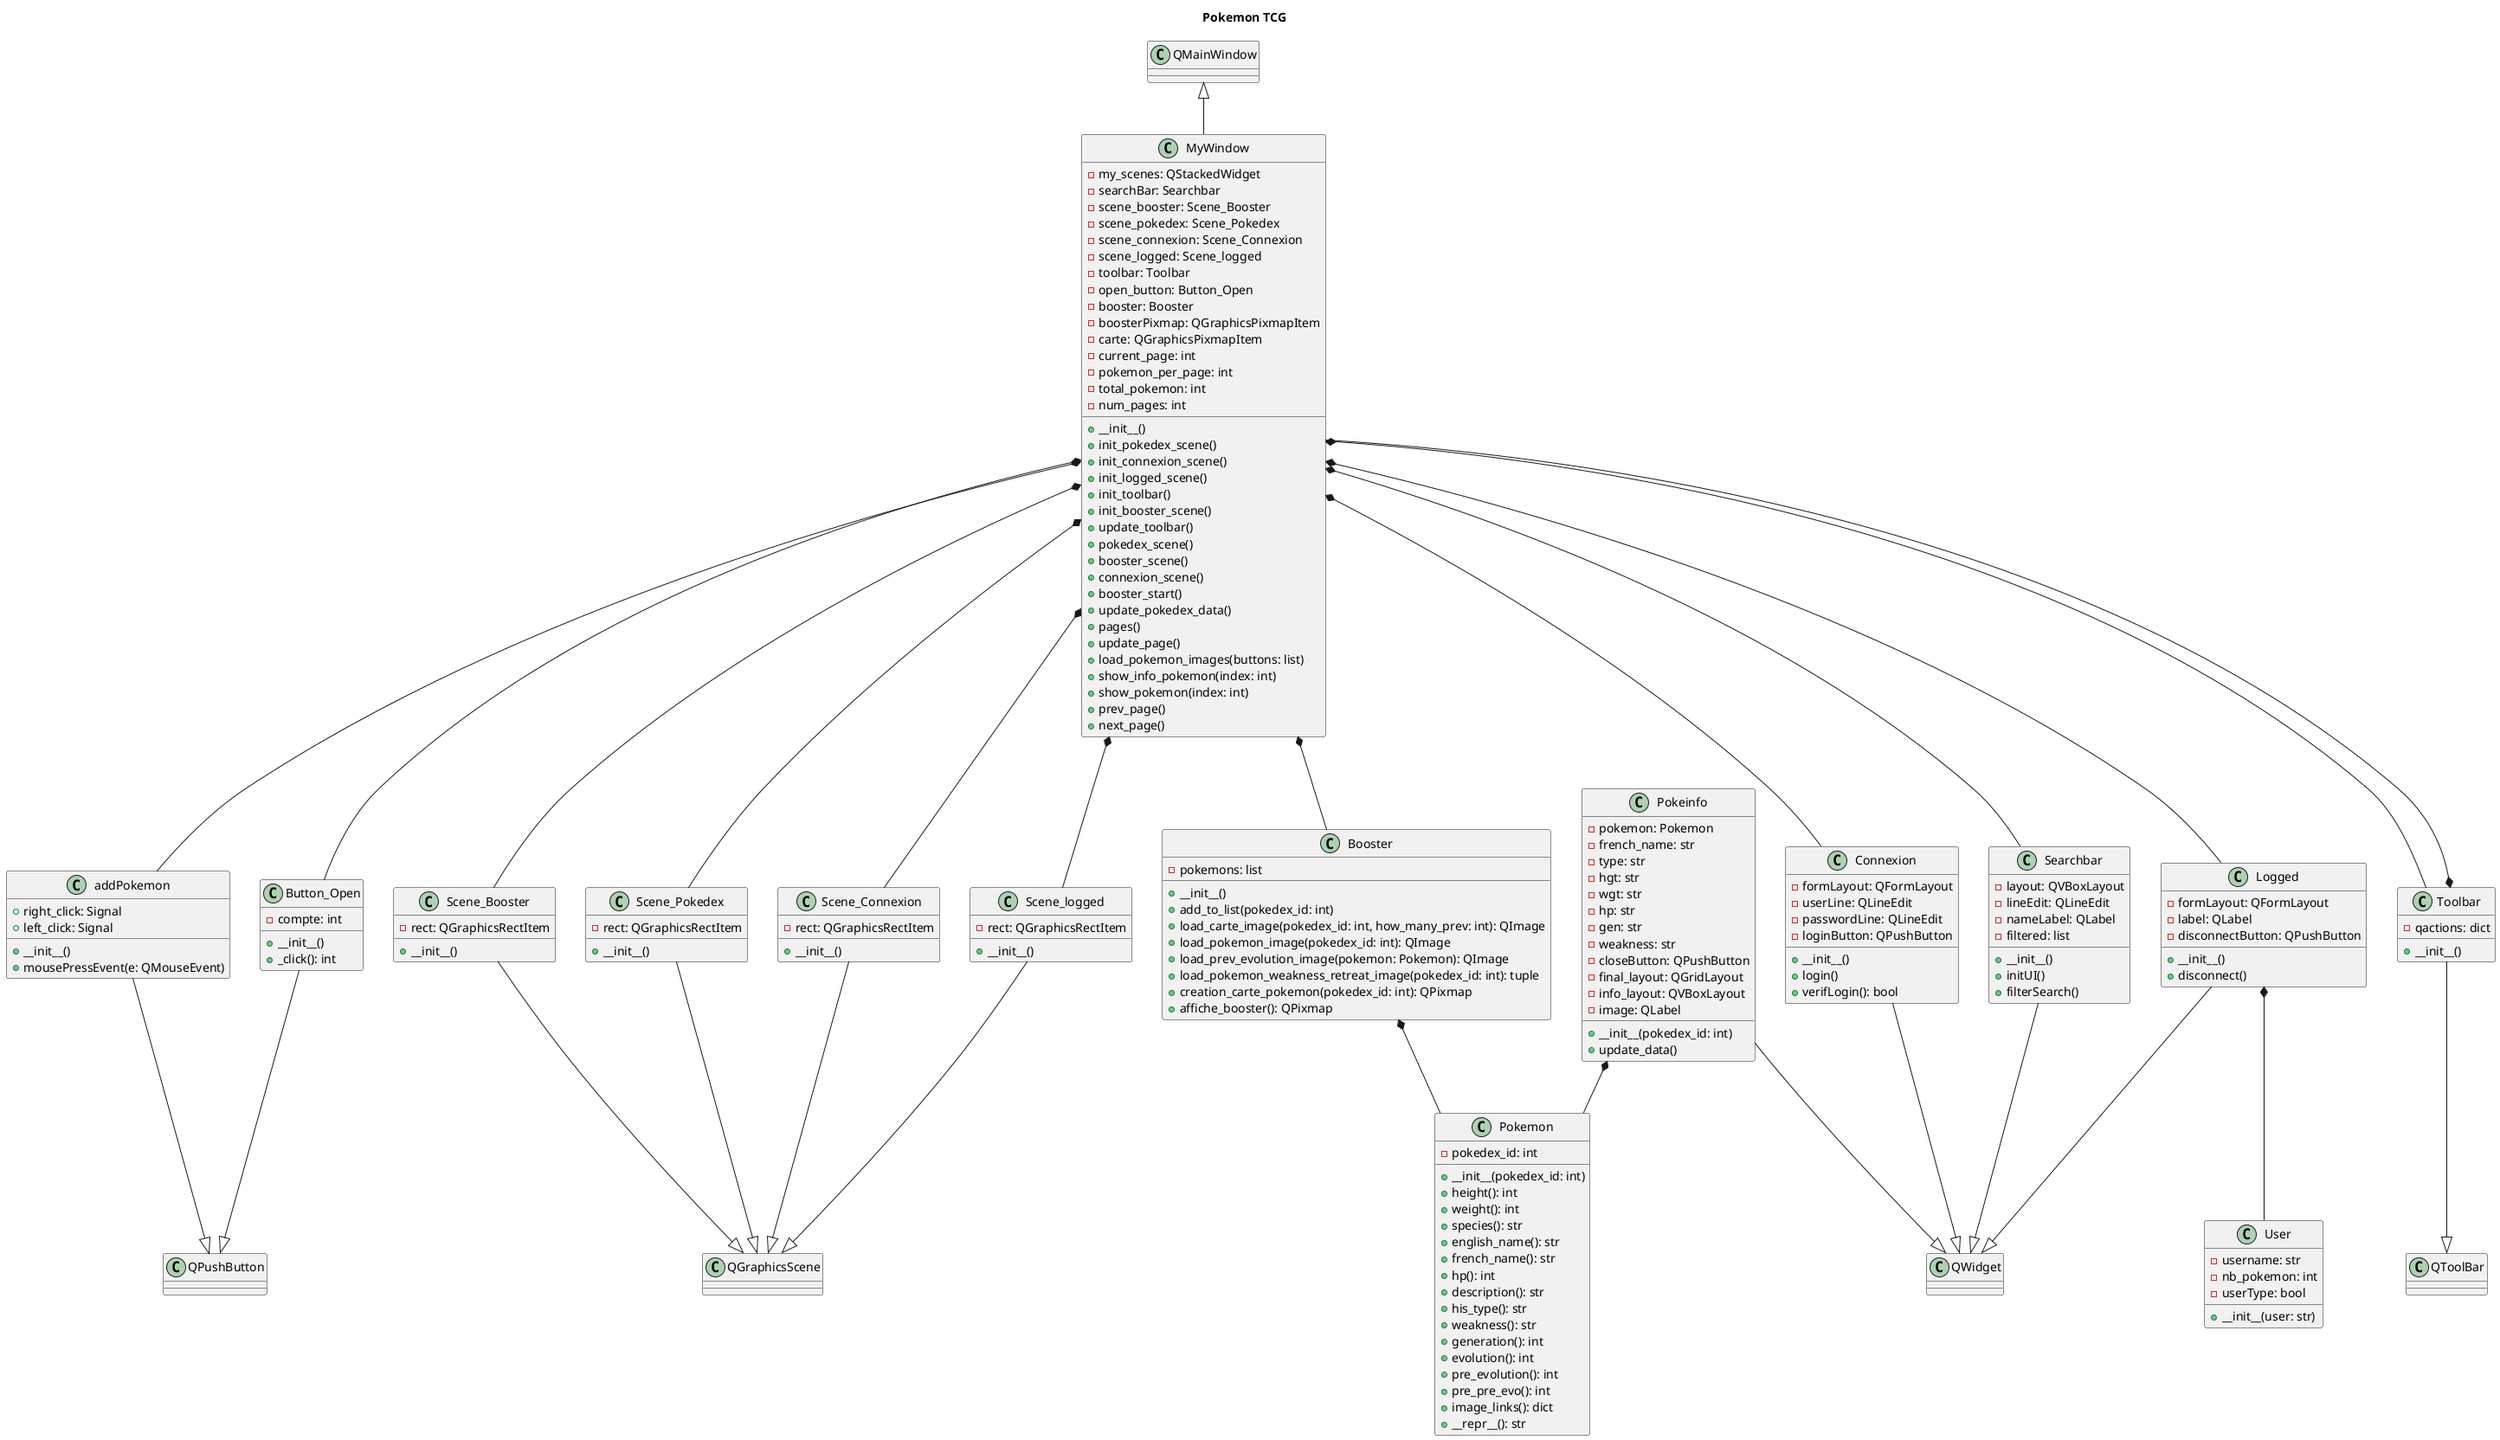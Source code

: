 @startuml Pokemon TCG

title Pokemon TCG

QMainWindow  <|--  MyWindow

class MyWindow {
    - my_scenes: QStackedWidget
    - searchBar: Searchbar
    - scene_booster: Scene_Booster
    - scene_pokedex: Scene_Pokedex
    - scene_connexion: Scene_Connexion
    - scene_logged: Scene_logged
    - toolbar: Toolbar
    - open_button: Button_Open
    - booster: Booster
    - boosterPixmap: QGraphicsPixmapItem
    - carte: QGraphicsPixmapItem
    - current_page: int
    - pokemon_per_page: int
    - total_pokemon: int
    - num_pages: int
    + __init__()
    + init_pokedex_scene()
    + init_connexion_scene()
    + init_logged_scene()
    + init_toolbar()
    + init_booster_scene()
    + update_toolbar()
    + pokedex_scene()
    + booster_scene()
    + connexion_scene()
    + booster_start()
    + update_pokedex_data()
    + pages()
    + update_page()
    + load_pokemon_images(buttons: list)
    + show_info_pokemon(index: int)
    + show_pokemon(index: int)
    + prev_page()
    + next_page()
}

class addPokemon {
    + right_click: Signal
    + left_click: Signal
    + __init__()
    + mousePressEvent(e: QMouseEvent)
}

class Scene_Booster {
    - rect: QGraphicsRectItem
    + __init__()
}

class Scene_Pokedex {
    - rect: QGraphicsRectItem
    + __init__()
}

class Scene_Connexion {
    - rect: QGraphicsRectItem
    + __init__()
}

class Scene_logged {
    - rect: QGraphicsRectItem
    + __init__()
}

class Button_Open {
    - compte: int
    + __init__()
    + _click(): int
}

class Booster {
    - pokemons: list
    + __init__()
    + add_to_list(pokedex_id: int)
    + load_carte_image(pokedex_id: int, how_many_prev: int): QImage
    + load_pokemon_image(pokedex_id: int): QImage
    + load_prev_evolution_image(pokemon: Pokemon): QImage
    + load_pokemon_weakness_retreat_image(pokedex_id: int): tuple
    + creation_carte_pokemon(pokedex_id: int): QPixmap
    + affiche_booster(): QPixmap
}

class Connexion {
    - formLayout: QFormLayout
    - userLine: QLineEdit
    - passwordLine: QLineEdit
    - loginButton: QPushButton
    + __init__()
    + login()
    + verifLogin(): bool
}

class Logged {
    - formLayout: QFormLayout
    - label: QLabel
    - disconnectButton: QPushButton
    + __init__()
    + disconnect()
}

class User {
    - username: str
    - nb_pokemon: int
    - userType: bool
    + __init__(user: str)
}

class Pokeinfo {
    - pokemon: Pokemon
    - french_name: str
    - type: str
    - hgt: str
    - wgt: str
    - hp: str
    - gen: str
    - weakness: str
    - closeButton: QPushButton
    - final_layout: QGridLayout
    - info_layout: QVBoxLayout
    - image: QLabel
    + __init__(pokedex_id: int)
    + update_data()
}

class Pokemon {
    - pokedex_id: int
    + __init__(pokedex_id: int)
    + height(): int
    + weight(): int
    + species(): str
    + english_name(): str
    + french_name(): str
    + hp(): int
    + description(): str
    + his_type(): str
    + weakness(): str
    + generation(): int
    + evolution(): int
    + pre_evolution(): int
    + pre_pre_evo(): int
    + image_links(): dict
    + __repr__(): str
}

class Searchbar {
    - layout: QVBoxLayout
    - lineEdit: QLineEdit
    - nameLabel: QLabel
    - filtered: list
    + __init__()
    + initUI()
    + filterSearch()
}

class Toolbar {
    - qactions: dict
    + __init__()
}

MyWindow  *--  Searchbar
MyWindow  *--  Scene_Booster
MyWindow  *--  Scene_Pokedex
MyWindow  *--  Scene_Connexion
MyWindow  *--  Scene_logged
MyWindow  *--  Toolbar
MyWindow  *--  Button_Open
MyWindow  *--  Booster
MyWindow  *--  Connexion
MyWindow  *--  Logged
MyWindow  *--  addPokemon

Logged *-- User

Scene_Booster  --|>  QGraphicsScene
Scene_Pokedex  --|>  QGraphicsScene
Scene_Connexion  --|>  QGraphicsScene
Scene_logged  --|>  QGraphicsScene

Button_Open  --|>  QPushButton
addPokemon  --|>  QPushButton

Toolbar  --|>  QToolBar

Searchbar  --|>  QWidget
Pokeinfo  --|>  QWidget
Connexion  --|>  QWidget
Logged  --|>  QWidget

Booster  *--  Pokemon

Pokeinfo  *--  Pokemon

Toolbar  *--  MyWindow

@enduml